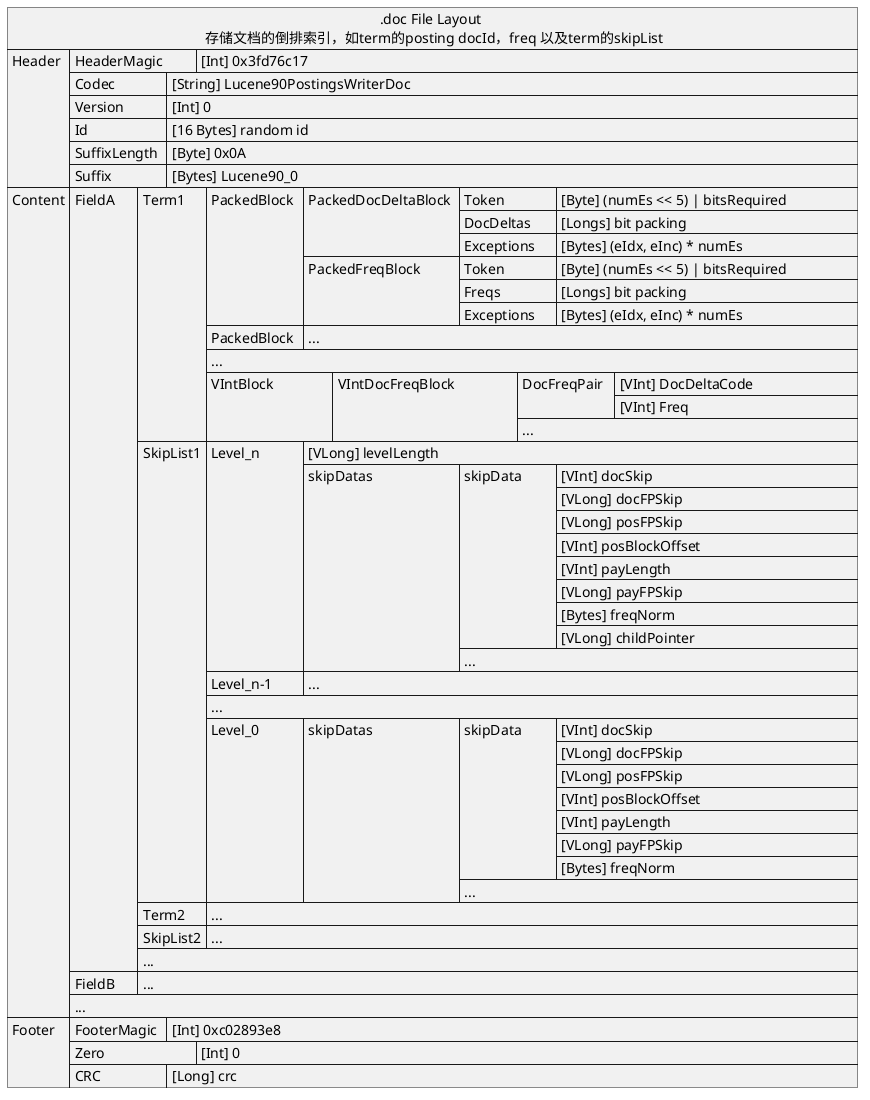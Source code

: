 1. Packed Blocks and VInt Blocks
    写.doc, .pos, .pay文件时，会对docId, freq, pos, payloadLen, payloadBytes, offsetStart, offsetLength数组做Packed Block和
VInt Block处理，即每处理128个文档，就将docId，freq数组打包成一个Packed Block，或每处理128个Prox，就将pos, payloadLen, payloadBytes,
offsetStart, offsetLength数组打包成一个PackedBlock。如果不足128个，就用VInt Block保存。这种方式保存这些数据主要是为了数据压缩，节省空间。
    payload, offset如果可以packed block，会保存在.pay文件。否则，以VInt Block的形式保存在.pos文件中。
    doc,pos,pay在field之间，以及term之间没有保存分割标志，每个field，term的开始fp保存在tim文件中。所以在读取阶段，先通过读取索引文件.tim来
得到在索引文件.doc,.pos,.pay的信息。
    详见Lucene90PostingsFormat类文档。
    注意：doc文件处理了128个doc可以packed block时，pos，pay文件不一定可以packed block。

2. .doc文件
    doc文件保存term的posting docId，freq 以及term的skipList，用于在doc,pos,pay文件的多个packed block间快速查询。
    a. singletonDocId
        对于df=1的term，docId和词频不会保存在doc文件中，而是保存在tip文件中。TODO wj
    b. 排序
        field，term都按字典序排序

3. SkipList
    skipList保存在.doc文件中，每个term有一个skipList，在处理完某个term时会写入该term的skipList数据。skipList主要是为了在查询某个term的
postings中某个docId的freq，pos，payload，offset时，能够快速在Packed Block间快速移动。如果term的posting列表不大于128，则不会生成skipList。
    skipList有两个参数：
        skipInterval: 每skipInterval个文档，将其写入到第0层。默认128
        skipMultiplier：对于第n层(n > 0)，n-1层每处理skipMultiplier个，将其写到第n层.默认8
    所以正常意义的skipInterval其实是skipMultiplier。
    除了第0层，其他层开始时都有length数据。
    每当处理128个doc，将docId，freq打包成一个Packed Block后，会将该Packed Block中的最后一个doc的下列信息写入SkipList：
        docSkip: docId delta, 与该层前一个docId的差值
        docFPSkip: 该doc Block下一个block在doc文件开始写入的FP delta，与该层前一个FP的delta
        posFPSkip: 下一个pos block在pos文件开始写入的FP，与该层前一个FP的delta
        posBlockOffset: 下一个pos block可能还在内存中，该值保存内存中pos buffer的下标，即当前内存中prox的个数
        sumPayLength: 内存中payloadBytes的大小，及内存中所有payload的大小只和
        payFPSkip: 下一个pay Block在pay文件开始写入的FP，与该层前一个FP的delta
        freqNorm: TODO wj
        childPointer：除了第0层，其他的skipData都有该字段，表示下一层中该节点的offset(FP)
    skipList的增长规则：
        每128个doc，会将最后一个doc的信息其写入到第0层
        如果currDoc = 128 * 8^k, 会将其写入到0, ... ,k层。
    查找时，docId要么在skipList中，要么不在。如果在，直接找到对应的block。如果不在，找到比其大的最近一个docId，其就在该Block中。
    示意图如下：
                                                d                                   (2 level)
                        d                       d           d                       (1 level)
            d           d           d           d           d           d           (0 level)
    d   d   d   d   d   d   d   d   d   d   d   d   d   d   d   d   d   d   d   d  （docId postings）
    skipInterval = 3, skipMultiplier = 2

@startuml
json ".doc File Layout \n 存储文档的倒排索引，如term的posting docId，freq 以及term的skipList" as J {
   "Header":[
      {"HeaderMagic\t": "[Int] 0x3fd76c17"},
      {"Codec\t\t": "[String] Lucene90PostingsWriterDoc"},
      {"Version\t\t": "[Int] 0"},
      {"Id\t\t\t": "[16 Bytes] random id"},
      {"SuffixLength\t": "[Byte] 0x0A"},
      {"Suffix\t\t": "[Bytes] Lucene90_0"}
   ],
   "Content":[
    {"FieldA\t": [
      {"Term1\t": [
         {"PackedBlock\t":[
            {"PackedDocDeltaBlock\t":[
               {"Token\t\t": "[Byte] (numEs << 5) | bitsRequired\t"},
               {"DocDeltas\t": "[Longs] bit packing"},
               {"Exceptions\t": "[Bytes] (eIdx, eInc) * numEs"}
            ]},
            {"PackedFreqBlock\t\t":[
              {"Token\t\t": "[Byte] (numEs << 5) | bitsRequired\t"},
              {"Freqs\t\t": "[Longs] bit packing"},
              {"Exceptions\t": "[Bytes] (eIdx, eInc) * numEs"}
            ]}
         ]},
         {"PackedBlock\t":["..."]},
         "...",
         {"VIntBlock\t\t":[
            {"VIntDocFreqBlock\t\t": [
               {"DocFreqPair\t": [
                  "[VInt] DocDeltaCode\t\t\t\t",
                  "[VInt] Freq"
               ]},
               "..."
            ]}
         ]}
      ]},
      {"SkipList1\t": [
         {"Level_n\t\t": [
            "[VLong] levelLength",
            {"skipDatas\t\t\t":[
               {"skipData\t\t":[
                  "[VInt] docSkip",
                  "[VLong] docFPSkip",
                  "[VLong] posFPSkip",
                  "[VInt] posBlockOffset\t\t\t\t",
                  "[VInt] payLength",
                  "[VLong] payFPSkip",
                  "[Bytes] freqNorm",
                  "[VLong] childPointer"
               ]},
               "..."
            ]
            }
         ]},
         {"Level_n-1\t": ["..."]},
         "...",
         {"Level_0\t\t": [
            {"skipDatas\t\t\t":[
               {"skipData\t\t":[
                  "[VInt] docSkip",
                  "[VLong] docFPSkip",
                  "[VLong] posFPSkip",
                  "[VInt] posBlockOffset\t\t\t\t",
                  "[VInt] payLength",
                  "[VLong] payFPSkip",
                  "[Bytes] freqNorm"
               ]},
               "..."
            ]
            }
         ]}
      ]},
      {"Term2\t": ["..."]},
      {"SkipList2\t": ["..."]},
      "..."
    ]},
    {"FieldB\t":["..."]},
    "..."
   ],
   "Footer":[
      {"FooterMagic\t": "[Int] 0xc02893e8"},
      {"Zero\t\t\t": "[Int] 0"},
      {"CRC\t\t\t": "[Long] crc"}
   ]
}
@enduml
